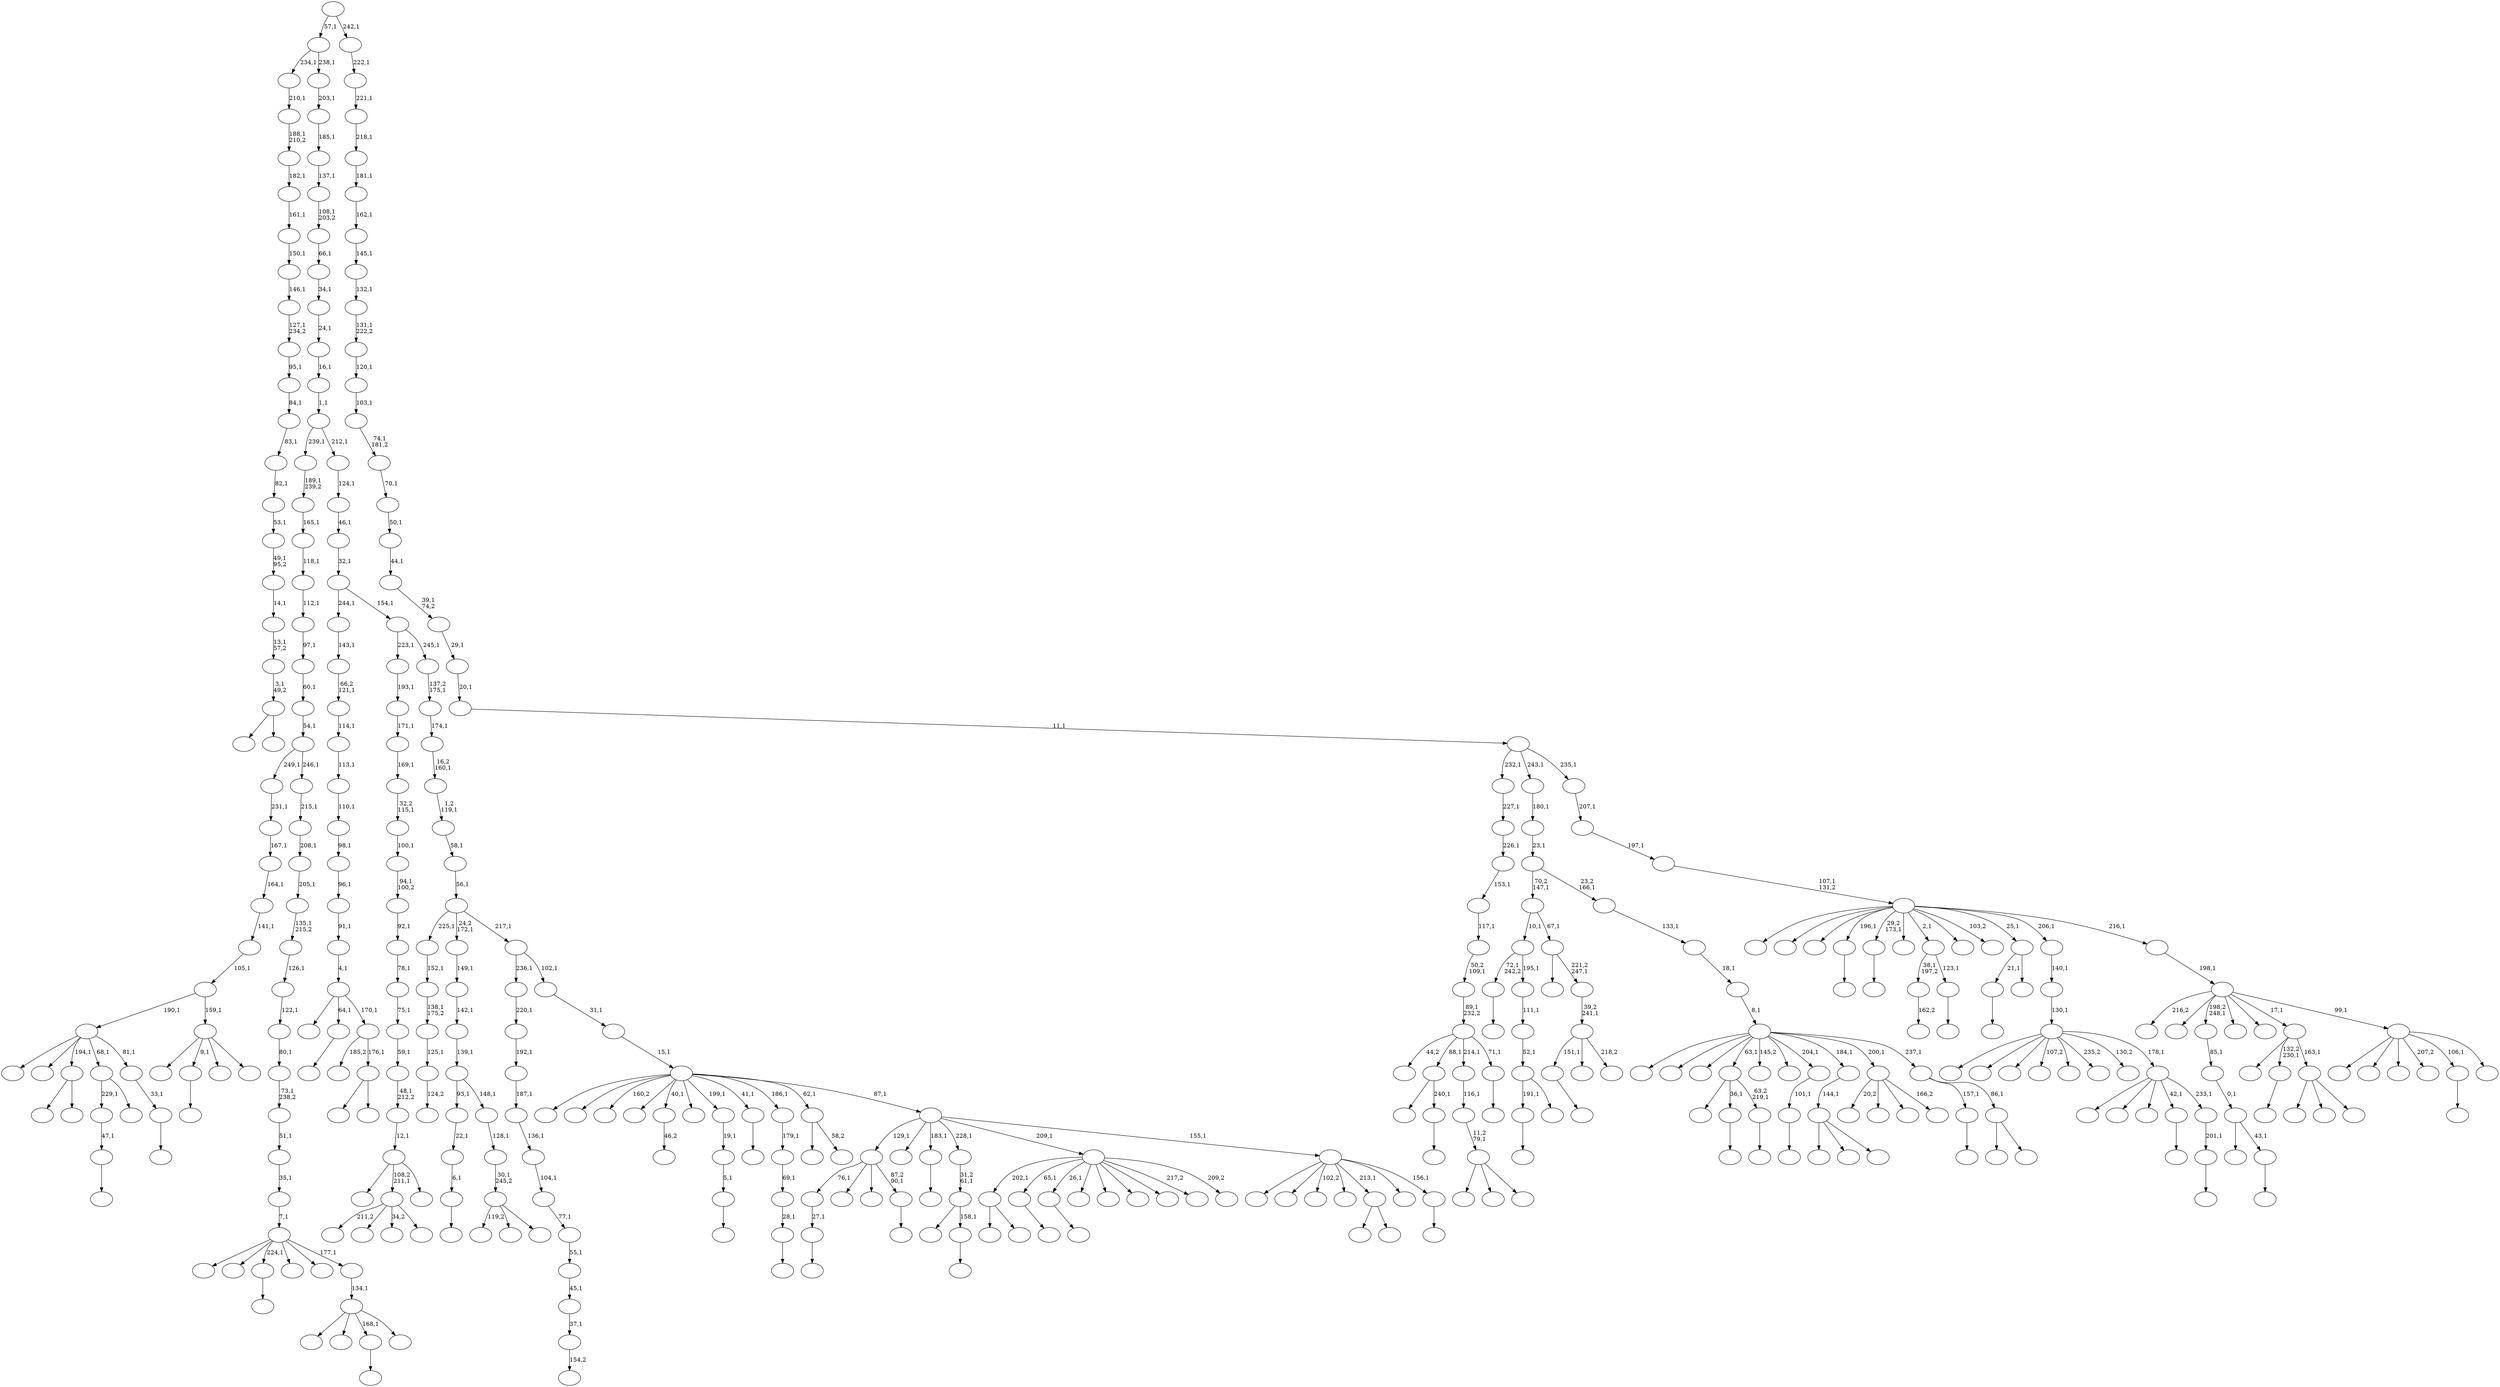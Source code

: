 digraph T {
	400 [label=""]
	399 [label=""]
	398 [label=""]
	397 [label=""]
	396 [label=""]
	395 [label=""]
	394 [label=""]
	393 [label=""]
	392 [label=""]
	391 [label=""]
	390 [label=""]
	389 [label=""]
	388 [label=""]
	387 [label=""]
	386 [label=""]
	385 [label=""]
	384 [label=""]
	383 [label=""]
	382 [label=""]
	381 [label=""]
	380 [label=""]
	379 [label=""]
	378 [label=""]
	377 [label=""]
	376 [label=""]
	375 [label=""]
	374 [label=""]
	373 [label=""]
	372 [label=""]
	371 [label=""]
	370 [label=""]
	369 [label=""]
	368 [label=""]
	367 [label=""]
	366 [label=""]
	365 [label=""]
	364 [label=""]
	363 [label=""]
	362 [label=""]
	361 [label=""]
	360 [label=""]
	359 [label=""]
	358 [label=""]
	357 [label=""]
	356 [label=""]
	355 [label=""]
	354 [label=""]
	353 [label=""]
	352 [label=""]
	351 [label=""]
	350 [label=""]
	349 [label=""]
	348 [label=""]
	347 [label=""]
	346 [label=""]
	345 [label=""]
	344 [label=""]
	343 [label=""]
	342 [label=""]
	341 [label=""]
	340 [label=""]
	339 [label=""]
	338 [label=""]
	337 [label=""]
	336 [label=""]
	335 [label=""]
	334 [label=""]
	333 [label=""]
	332 [label=""]
	331 [label=""]
	330 [label=""]
	329 [label=""]
	328 [label=""]
	327 [label=""]
	326 [label=""]
	325 [label=""]
	324 [label=""]
	323 [label=""]
	322 [label=""]
	321 [label=""]
	320 [label=""]
	319 [label=""]
	318 [label=""]
	317 [label=""]
	316 [label=""]
	315 [label=""]
	314 [label=""]
	313 [label=""]
	312 [label=""]
	311 [label=""]
	310 [label=""]
	309 [label=""]
	308 [label=""]
	307 [label=""]
	306 [label=""]
	305 [label=""]
	304 [label=""]
	303 [label=""]
	302 [label=""]
	301 [label=""]
	300 [label=""]
	299 [label=""]
	298 [label=""]
	297 [label=""]
	296 [label=""]
	295 [label=""]
	294 [label=""]
	293 [label=""]
	292 [label=""]
	291 [label=""]
	290 [label=""]
	289 [label=""]
	288 [label=""]
	287 [label=""]
	286 [label=""]
	285 [label=""]
	284 [label=""]
	283 [label=""]
	282 [label=""]
	281 [label=""]
	280 [label=""]
	279 [label=""]
	278 [label=""]
	277 [label=""]
	276 [label=""]
	275 [label=""]
	274 [label=""]
	273 [label=""]
	272 [label=""]
	271 [label=""]
	270 [label=""]
	269 [label=""]
	268 [label=""]
	267 [label=""]
	266 [label=""]
	265 [label=""]
	264 [label=""]
	263 [label=""]
	262 [label=""]
	261 [label=""]
	260 [label=""]
	259 [label=""]
	258 [label=""]
	257 [label=""]
	256 [label=""]
	255 [label=""]
	254 [label=""]
	253 [label=""]
	252 [label=""]
	251 [label=""]
	250 [label=""]
	249 [label=""]
	248 [label=""]
	247 [label=""]
	246 [label=""]
	245 [label=""]
	244 [label=""]
	243 [label=""]
	242 [label=""]
	241 [label=""]
	240 [label=""]
	239 [label=""]
	238 [label=""]
	237 [label=""]
	236 [label=""]
	235 [label=""]
	234 [label=""]
	233 [label=""]
	232 [label=""]
	231 [label=""]
	230 [label=""]
	229 [label=""]
	228 [label=""]
	227 [label=""]
	226 [label=""]
	225 [label=""]
	224 [label=""]
	223 [label=""]
	222 [label=""]
	221 [label=""]
	220 [label=""]
	219 [label=""]
	218 [label=""]
	217 [label=""]
	216 [label=""]
	215 [label=""]
	214 [label=""]
	213 [label=""]
	212 [label=""]
	211 [label=""]
	210 [label=""]
	209 [label=""]
	208 [label=""]
	207 [label=""]
	206 [label=""]
	205 [label=""]
	204 [label=""]
	203 [label=""]
	202 [label=""]
	201 [label=""]
	200 [label=""]
	199 [label=""]
	198 [label=""]
	197 [label=""]
	196 [label=""]
	195 [label=""]
	194 [label=""]
	193 [label=""]
	192 [label=""]
	191 [label=""]
	190 [label=""]
	189 [label=""]
	188 [label=""]
	187 [label=""]
	186 [label=""]
	185 [label=""]
	184 [label=""]
	183 [label=""]
	182 [label=""]
	181 [label=""]
	180 [label=""]
	179 [label=""]
	178 [label=""]
	177 [label=""]
	176 [label=""]
	175 [label=""]
	174 [label=""]
	173 [label=""]
	172 [label=""]
	171 [label=""]
	170 [label=""]
	169 [label=""]
	168 [label=""]
	167 [label=""]
	166 [label=""]
	165 [label=""]
	164 [label=""]
	163 [label=""]
	162 [label=""]
	161 [label=""]
	160 [label=""]
	159 [label=""]
	158 [label=""]
	157 [label=""]
	156 [label=""]
	155 [label=""]
	154 [label=""]
	153 [label=""]
	152 [label=""]
	151 [label=""]
	150 [label=""]
	149 [label=""]
	148 [label=""]
	147 [label=""]
	146 [label=""]
	145 [label=""]
	144 [label=""]
	143 [label=""]
	142 [label=""]
	141 [label=""]
	140 [label=""]
	139 [label=""]
	138 [label=""]
	137 [label=""]
	136 [label=""]
	135 [label=""]
	134 [label=""]
	133 [label=""]
	132 [label=""]
	131 [label=""]
	130 [label=""]
	129 [label=""]
	128 [label=""]
	127 [label=""]
	126 [label=""]
	125 [label=""]
	124 [label=""]
	123 [label=""]
	122 [label=""]
	121 [label=""]
	120 [label=""]
	119 [label=""]
	118 [label=""]
	117 [label=""]
	116 [label=""]
	115 [label=""]
	114 [label=""]
	113 [label=""]
	112 [label=""]
	111 [label=""]
	110 [label=""]
	109 [label=""]
	108 [label=""]
	107 [label=""]
	106 [label=""]
	105 [label=""]
	104 [label=""]
	103 [label=""]
	102 [label=""]
	101 [label=""]
	100 [label=""]
	99 [label=""]
	98 [label=""]
	97 [label=""]
	96 [label=""]
	95 [label=""]
	94 [label=""]
	93 [label=""]
	92 [label=""]
	91 [label=""]
	90 [label=""]
	89 [label=""]
	88 [label=""]
	87 [label=""]
	86 [label=""]
	85 [label=""]
	84 [label=""]
	83 [label=""]
	82 [label=""]
	81 [label=""]
	80 [label=""]
	79 [label=""]
	78 [label=""]
	77 [label=""]
	76 [label=""]
	75 [label=""]
	74 [label=""]
	73 [label=""]
	72 [label=""]
	71 [label=""]
	70 [label=""]
	69 [label=""]
	68 [label=""]
	67 [label=""]
	66 [label=""]
	65 [label=""]
	64 [label=""]
	63 [label=""]
	62 [label=""]
	61 [label=""]
	60 [label=""]
	59 [label=""]
	58 [label=""]
	57 [label=""]
	56 [label=""]
	55 [label=""]
	54 [label=""]
	53 [label=""]
	52 [label=""]
	51 [label=""]
	50 [label=""]
	49 [label=""]
	48 [label=""]
	47 [label=""]
	46 [label=""]
	45 [label=""]
	44 [label=""]
	43 [label=""]
	42 [label=""]
	41 [label=""]
	40 [label=""]
	39 [label=""]
	38 [label=""]
	37 [label=""]
	36 [label=""]
	35 [label=""]
	34 [label=""]
	33 [label=""]
	32 [label=""]
	31 [label=""]
	30 [label=""]
	29 [label=""]
	28 [label=""]
	27 [label=""]
	26 [label=""]
	25 [label=""]
	24 [label=""]
	23 [label=""]
	22 [label=""]
	21 [label=""]
	20 [label=""]
	19 [label=""]
	18 [label=""]
	17 [label=""]
	16 [label=""]
	15 [label=""]
	14 [label=""]
	13 [label=""]
	12 [label=""]
	11 [label=""]
	10 [label=""]
	9 [label=""]
	8 [label=""]
	7 [label=""]
	6 [label=""]
	5 [label=""]
	4 [label=""]
	3 [label=""]
	2 [label=""]
	1 [label=""]
	0 [label=""]
	391 -> 392 [label=""]
	379 -> 399 [label=""]
	379 -> 380 [label=""]
	372 -> 373 [label=""]
	370 -> 371 [label=""]
	368 -> 369 [label="154,2"]
	367 -> 368 [label="37,1"]
	366 -> 367 [label="45,1"]
	365 -> 366 [label="55,1"]
	364 -> 365 [label="77,1"]
	363 -> 364 [label="104,1"]
	362 -> 363 [label="136,1"]
	361 -> 362 [label="187,1"]
	360 -> 361 [label="192,1"]
	359 -> 360 [label="220,1"]
	353 -> 354 [label=""]
	352 -> 353 [label="27,1"]
	350 -> 351 [label="124,2"]
	349 -> 350 [label="125,1"]
	348 -> 349 [label="138,1\n175,2"]
	347 -> 348 [label="152,1"]
	345 -> 346 [label=""]
	338 -> 339 [label=""]
	337 -> 338 [label="47,1"]
	331 -> 332 [label=""]
	329 -> 330 [label=""]
	327 -> 345 [label="191,1"]
	327 -> 328 [label=""]
	326 -> 327 [label="52,1"]
	325 -> 326 [label="111,1"]
	324 -> 331 [label="72,1\n242,2"]
	324 -> 325 [label="195,1"]
	320 -> 375 [label=""]
	320 -> 321 [label=""]
	316 -> 317 [label=""]
	314 -> 315 [label="162,2"]
	312 -> 313 [label=""]
	309 -> 310 [label=""]
	305 -> 306 [label=""]
	304 -> 305 [label="6,1"]
	303 -> 304 [label="22,1"]
	301 -> 337 [label="229,1"]
	301 -> 302 [label=""]
	281 -> 282 [label=""]
	280 -> 281 [label="33,1"]
	279 -> 397 [label=""]
	279 -> 394 [label=""]
	279 -> 320 [label="194,1"]
	279 -> 301 [label="68,1"]
	279 -> 280 [label="81,1"]
	272 -> 273 [label=""]
	270 -> 271 [label=""]
	268 -> 269 [label=""]
	267 -> 352 [label="76,1"]
	267 -> 334 [label=""]
	267 -> 292 [label=""]
	267 -> 268 [label="87,2\n90,1"]
	265 -> 266 [label=""]
	263 -> 298 [label="119,2"]
	263 -> 283 [label=""]
	263 -> 264 [label=""]
	262 -> 263 [label="30,1\n245,2"]
	261 -> 262 [label="128,1"]
	260 -> 303 [label="93,1"]
	260 -> 261 [label="148,1"]
	259 -> 260 [label="139,1"]
	258 -> 259 [label="142,1"]
	257 -> 258 [label="149,1"]
	251 -> 384 [label=""]
	251 -> 252 [label=""]
	250 -> 251 [label="3,1\n49,2"]
	249 -> 250 [label="13,1\n57,2"]
	248 -> 249 [label="14,1"]
	247 -> 248 [label="49,1\n95,2"]
	246 -> 247 [label="53,1"]
	245 -> 246 [label="82,1"]
	244 -> 245 [label="83,1"]
	243 -> 244 [label="84,1"]
	242 -> 243 [label="95,1"]
	241 -> 242 [label="127,1\n234,2"]
	240 -> 241 [label="146,1"]
	239 -> 240 [label="150,1"]
	238 -> 239 [label="161,1"]
	237 -> 238 [label="182,1"]
	236 -> 237 [label="188,1\n210,2"]
	235 -> 236 [label="210,1"]
	233 -> 234 [label=""]
	232 -> 299 [label=""]
	232 -> 233 [label="43,1"]
	231 -> 232 [label="0,1"]
	230 -> 231 [label="85,1"]
	227 -> 228 [label="46,2"]
	224 -> 225 [label=""]
	223 -> 396 [label=""]
	223 -> 329 [label="36,1"]
	223 -> 224 [label="63,2\n219,1"]
	218 -> 377 [label=""]
	218 -> 219 [label=""]
	217 -> 277 [label="185,2"]
	217 -> 218 [label="176,1"]
	216 -> 294 [label=""]
	216 -> 270 [label="64,1"]
	216 -> 217 [label="170,1"]
	215 -> 216 [label="4,1"]
	214 -> 215 [label="91,1"]
	213 -> 214 [label="96,1"]
	212 -> 213 [label="98,1"]
	211 -> 212 [label="110,1"]
	210 -> 211 [label="113,1"]
	209 -> 210 [label="114,1"]
	208 -> 209 [label="66,2\n121,1"]
	207 -> 208 [label="143,1"]
	205 -> 206 [label=""]
	204 -> 293 [label=""]
	204 -> 205 [label="240,1"]
	201 -> 202 [label=""]
	199 -> 200 [label=""]
	198 -> 314 [label="38,1\n197,2"]
	198 -> 199 [label="123,1"]
	193 -> 194 [label=""]
	192 -> 193 [label="101,1"]
	190 -> 191 [label=""]
	188 -> 398 [label=""]
	188 -> 391 [label="9,1"]
	188 -> 286 [label=""]
	188 -> 189 [label=""]
	187 -> 279 [label="190,1"]
	187 -> 188 [label="159,1"]
	186 -> 187 [label="105,1"]
	185 -> 186 [label="141,1"]
	184 -> 185 [label="164,1"]
	183 -> 184 [label="167,1"]
	182 -> 183 [label="231,1"]
	179 -> 180 [label=""]
	177 -> 385 [label=""]
	177 -> 226 [label=""]
	177 -> 178 [label=""]
	176 -> 177 [label="144,1"]
	172 -> 173 [label=""]
	170 -> 171 [label=""]
	168 -> 197 [label=""]
	168 -> 169 [label=""]
	165 -> 166 [label=""]
	164 -> 383 [label=""]
	164 -> 165 [label="158,1"]
	163 -> 164 [label="31,2\n61,1"]
	159 -> 393 [label="20,2"]
	159 -> 256 [label=""]
	159 -> 175 [label=""]
	159 -> 160 [label="166,2"]
	155 -> 376 [label=""]
	155 -> 288 [label=""]
	155 -> 156 [label=""]
	154 -> 155 [label="11,2\n79,1"]
	153 -> 154 [label="116,1"]
	150 -> 378 [label=""]
	150 -> 295 [label=""]
	150 -> 179 [label="168,1"]
	150 -> 151 [label=""]
	149 -> 150 [label="134,1"]
	148 -> 311 [label=""]
	148 -> 291 [label=""]
	148 -> 265 [label="224,1"]
	148 -> 196 [label=""]
	148 -> 167 [label=""]
	148 -> 149 [label="177,1"]
	147 -> 148 [label="7,1"]
	146 -> 147 [label="35,1"]
	145 -> 146 [label="51,1"]
	144 -> 145 [label="73,1\n238,2"]
	143 -> 144 [label="80,1"]
	142 -> 143 [label="122,1"]
	141 -> 142 [label="126,1"]
	140 -> 141 [label="135,1\n215,2"]
	139 -> 140 [label="205,1"]
	138 -> 139 [label="208,1"]
	137 -> 138 [label="215,1"]
	136 -> 182 [label="249,1"]
	136 -> 137 [label="246,1"]
	135 -> 136 [label="54,1"]
	134 -> 135 [label="60,1"]
	133 -> 134 [label="97,1"]
	132 -> 133 [label="112,1"]
	131 -> 132 [label="118,1"]
	130 -> 131 [label="165,1"]
	129 -> 130 [label="189,1\n239,2"]
	126 -> 127 [label=""]
	125 -> 126 [label="5,1"]
	124 -> 125 [label="19,1"]
	122 -> 123 [label=""]
	120 -> 121 [label=""]
	119 -> 120 [label="28,1"]
	118 -> 119 [label="69,1"]
	117 -> 118 [label="179,1"]
	115 -> 170 [label="21,1"]
	115 -> 116 [label=""]
	113 -> 309 [label="151,1"]
	113 -> 221 [label=""]
	113 -> 114 [label="218,2"]
	112 -> 113 [label="39,2\n241,1"]
	111 -> 390 [label=""]
	111 -> 112 [label="221,2\n247,1"]
	110 -> 324 [label="10,1"]
	110 -> 111 [label="67,1"]
	108 -> 336 [label=""]
	108 -> 275 [label=""]
	108 -> 109 [label=""]
	107 -> 382 [label=""]
	107 -> 172 [label="132,2\n230,1"]
	107 -> 108 [label="163,1"]
	105 -> 379 [label="202,1"]
	105 -> 372 [label="65,1"]
	105 -> 370 [label="26,1"]
	105 -> 344 [label=""]
	105 -> 285 [label=""]
	105 -> 254 [label=""]
	105 -> 162 [label=""]
	105 -> 157 [label="217,2"]
	105 -> 106 [label="209,2"]
	103 -> 104 [label=""]
	102 -> 103 [label="201,1"]
	101 -> 357 [label=""]
	101 -> 355 [label=""]
	101 -> 296 [label=""]
	101 -> 201 [label="42,1"]
	101 -> 102 [label="233,1"]
	100 -> 395 [label=""]
	100 -> 388 [label=""]
	100 -> 386 [label=""]
	100 -> 358 [label="107,2"]
	100 -> 318 [label=""]
	100 -> 284 [label="235,2"]
	100 -> 158 [label="130,2"]
	100 -> 101 [label="178,1"]
	99 -> 100 [label="130,1"]
	98 -> 99 [label="140,1"]
	96 -> 374 [label="211,2"]
	96 -> 253 [label=""]
	96 -> 220 [label="34,2"]
	96 -> 97 [label=""]
	94 -> 95 [label=""]
	93 -> 342 [label="44,2"]
	93 -> 204 [label="88,1"]
	93 -> 153 [label="214,1"]
	93 -> 94 [label="71,1"]
	92 -> 93 [label="89,1\n232,2"]
	91 -> 92 [label="50,2\n109,1"]
	90 -> 91 [label="117,1"]
	89 -> 90 [label="153,1"]
	88 -> 89 [label="226,1"]
	87 -> 88 [label="227,1"]
	85 -> 308 [label=""]
	85 -> 86 [label="58,2"]
	83 -> 278 [label=""]
	83 -> 96 [label="108,2\n211,1"]
	83 -> 84 [label=""]
	82 -> 83 [label="12,1"]
	81 -> 82 [label="48,1\n212,2"]
	80 -> 81 [label="59,1"]
	79 -> 80 [label="75,1"]
	78 -> 79 [label="78,1"]
	77 -> 78 [label="92,1"]
	76 -> 77 [label="94,1\n100,2"]
	75 -> 76 [label="100,1"]
	74 -> 75 [label="32,2\n115,1"]
	73 -> 74 [label="169,1"]
	72 -> 73 [label="171,1"]
	71 -> 72 [label="193,1"]
	69 -> 70 [label=""]
	68 -> 389 [label=""]
	68 -> 356 [label=""]
	68 -> 335 [label="102,2"]
	68 -> 274 [label=""]
	68 -> 168 [label="213,1"]
	68 -> 161 [label=""]
	68 -> 69 [label="156,1"]
	67 -> 267 [label="129,1"]
	67 -> 229 [label=""]
	67 -> 190 [label="183,1"]
	67 -> 163 [label="228,1"]
	67 -> 105 [label="209,1"]
	67 -> 68 [label="155,1"]
	66 -> 381 [label=""]
	66 -> 289 [label=""]
	66 -> 287 [label="160,2"]
	66 -> 255 [label=""]
	66 -> 227 [label="40,1"]
	66 -> 128 [label=""]
	66 -> 124 [label="199,1"]
	66 -> 122 [label="41,1"]
	66 -> 117 [label="186,1"]
	66 -> 85 [label="62,1"]
	66 -> 67 [label="87,1"]
	65 -> 66 [label="15,1"]
	64 -> 65 [label="31,1"]
	63 -> 359 [label="236,1"]
	63 -> 64 [label="102,1"]
	62 -> 347 [label="225,1"]
	62 -> 257 [label="24,2\n172,1"]
	62 -> 63 [label="217,1"]
	61 -> 62 [label="56,1"]
	60 -> 61 [label="58,1"]
	59 -> 60 [label="1,2\n119,1"]
	58 -> 59 [label="16,2\n160,1"]
	57 -> 58 [label="174,1"]
	56 -> 57 [label="137,2\n175,1"]
	55 -> 71 [label="223,1"]
	55 -> 56 [label="245,1"]
	54 -> 207 [label="244,1"]
	54 -> 55 [label="154,1"]
	53 -> 54 [label="32,1"]
	52 -> 53 [label="46,1"]
	51 -> 52 [label="124,1"]
	50 -> 129 [label="239,1"]
	50 -> 51 [label="212,1"]
	49 -> 50 [label="1,1"]
	48 -> 49 [label="16,1"]
	47 -> 48 [label="24,1"]
	46 -> 47 [label="34,1"]
	45 -> 46 [label="66,1"]
	44 -> 45 [label="108,1\n203,2"]
	43 -> 44 [label="137,1"]
	42 -> 43 [label="185,1"]
	41 -> 42 [label="203,1"]
	40 -> 235 [label="234,1"]
	40 -> 41 [label="238,1"]
	38 -> 39 [label=""]
	36 -> 323 [label=""]
	36 -> 37 [label=""]
	35 -> 38 [label="157,1"]
	35 -> 36 [label="86,1"]
	34 -> 387 [label=""]
	34 -> 340 [label=""]
	34 -> 297 [label=""]
	34 -> 223 [label="63,1"]
	34 -> 222 [label="145,2"]
	34 -> 195 [label=""]
	34 -> 192 [label="204,1"]
	34 -> 176 [label="184,1"]
	34 -> 159 [label="200,1"]
	34 -> 35 [label="237,1"]
	33 -> 34 [label="8,1"]
	32 -> 33 [label="18,1"]
	31 -> 32 [label="133,1"]
	30 -> 110 [label="70,2\n147,1"]
	30 -> 31 [label="23,2\n166,1"]
	29 -> 30 [label="23,1"]
	28 -> 29 [label="180,1"]
	26 -> 400 [label=""]
	26 -> 343 [label=""]
	26 -> 333 [label=""]
	26 -> 307 [label="207,2"]
	26 -> 272 [label="106,1"]
	26 -> 27 [label=""]
	25 -> 300 [label="216,2"]
	25 -> 276 [label=""]
	25 -> 230 [label="198,2\n248,1"]
	25 -> 203 [label=""]
	25 -> 181 [label=""]
	25 -> 107 [label="17,1"]
	25 -> 26 [label="99,1"]
	24 -> 25 [label="198,1"]
	23 -> 341 [label=""]
	23 -> 322 [label=""]
	23 -> 319 [label=""]
	23 -> 316 [label="196,1"]
	23 -> 312 [label="29,2\n173,1"]
	23 -> 290 [label=""]
	23 -> 198 [label="2,1"]
	23 -> 174 [label=""]
	23 -> 152 [label="103,2"]
	23 -> 115 [label="25,1"]
	23 -> 98 [label="206,1"]
	23 -> 24 [label="216,1"]
	22 -> 23 [label="107,1\n131,2"]
	21 -> 22 [label="197,1"]
	20 -> 21 [label="207,1"]
	19 -> 87 [label="232,1"]
	19 -> 28 [label="243,1"]
	19 -> 20 [label="235,1"]
	18 -> 19 [label="11,1"]
	17 -> 18 [label="20,1"]
	16 -> 17 [label="29,1"]
	15 -> 16 [label="39,1\n74,2"]
	14 -> 15 [label="44,1"]
	13 -> 14 [label="50,1"]
	12 -> 13 [label="70,1"]
	11 -> 12 [label="74,1\n181,2"]
	10 -> 11 [label="103,1"]
	9 -> 10 [label="120,1"]
	8 -> 9 [label="131,1\n222,2"]
	7 -> 8 [label="132,1"]
	6 -> 7 [label="145,1"]
	5 -> 6 [label="162,1"]
	4 -> 5 [label="181,1"]
	3 -> 4 [label="218,1"]
	2 -> 3 [label="221,1"]
	1 -> 2 [label="222,1"]
	0 -> 40 [label="57,1"]
	0 -> 1 [label="242,1"]
}
